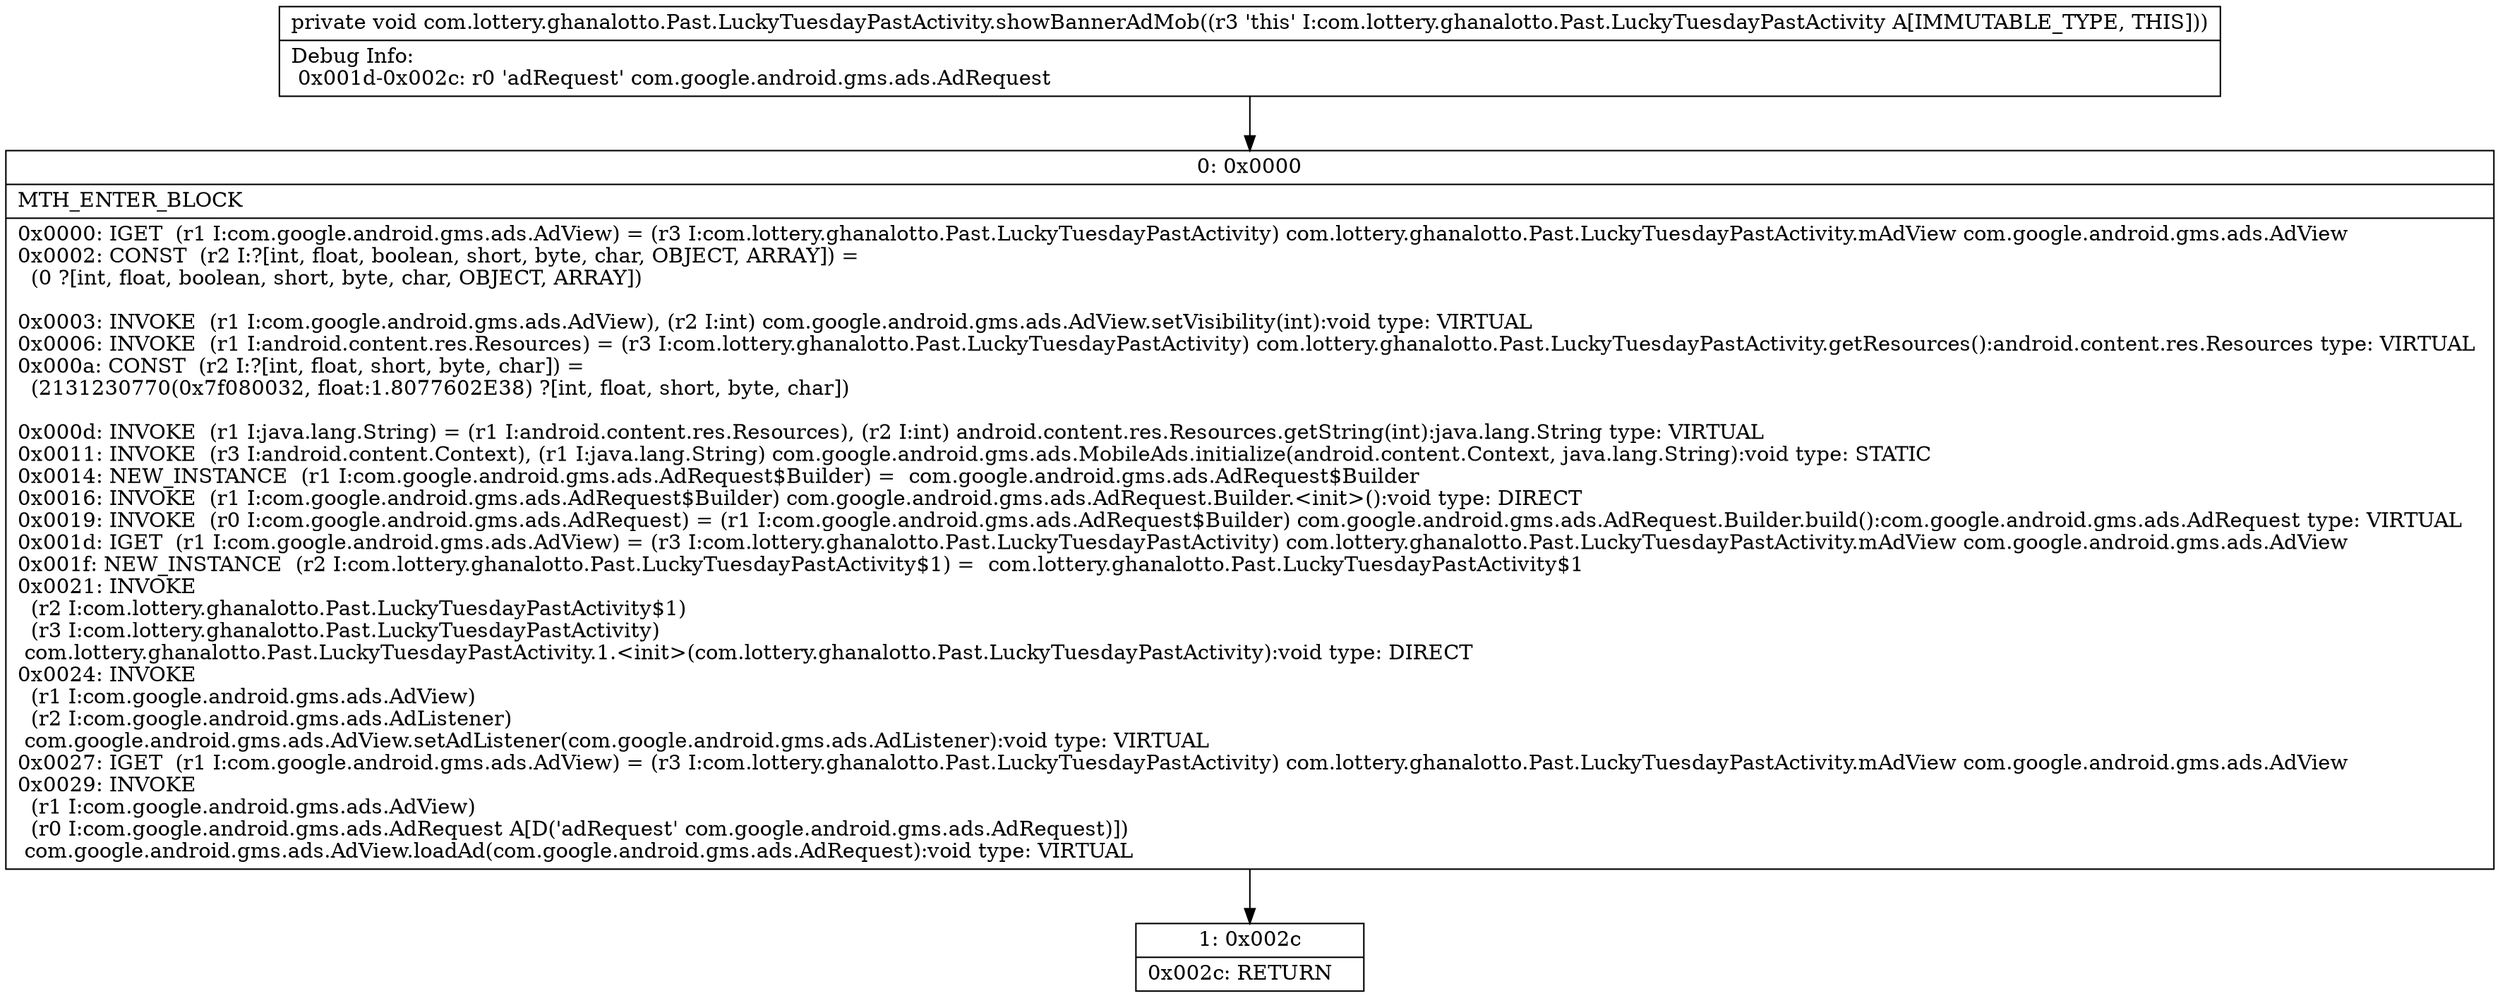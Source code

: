 digraph "CFG forcom.lottery.ghanalotto.Past.LuckyTuesdayPastActivity.showBannerAdMob()V" {
Node_0 [shape=record,label="{0\:\ 0x0000|MTH_ENTER_BLOCK\l|0x0000: IGET  (r1 I:com.google.android.gms.ads.AdView) = (r3 I:com.lottery.ghanalotto.Past.LuckyTuesdayPastActivity) com.lottery.ghanalotto.Past.LuckyTuesdayPastActivity.mAdView com.google.android.gms.ads.AdView \l0x0002: CONST  (r2 I:?[int, float, boolean, short, byte, char, OBJECT, ARRAY]) = \l  (0 ?[int, float, boolean, short, byte, char, OBJECT, ARRAY])\l \l0x0003: INVOKE  (r1 I:com.google.android.gms.ads.AdView), (r2 I:int) com.google.android.gms.ads.AdView.setVisibility(int):void type: VIRTUAL \l0x0006: INVOKE  (r1 I:android.content.res.Resources) = (r3 I:com.lottery.ghanalotto.Past.LuckyTuesdayPastActivity) com.lottery.ghanalotto.Past.LuckyTuesdayPastActivity.getResources():android.content.res.Resources type: VIRTUAL \l0x000a: CONST  (r2 I:?[int, float, short, byte, char]) = \l  (2131230770(0x7f080032, float:1.8077602E38) ?[int, float, short, byte, char])\l \l0x000d: INVOKE  (r1 I:java.lang.String) = (r1 I:android.content.res.Resources), (r2 I:int) android.content.res.Resources.getString(int):java.lang.String type: VIRTUAL \l0x0011: INVOKE  (r3 I:android.content.Context), (r1 I:java.lang.String) com.google.android.gms.ads.MobileAds.initialize(android.content.Context, java.lang.String):void type: STATIC \l0x0014: NEW_INSTANCE  (r1 I:com.google.android.gms.ads.AdRequest$Builder) =  com.google.android.gms.ads.AdRequest$Builder \l0x0016: INVOKE  (r1 I:com.google.android.gms.ads.AdRequest$Builder) com.google.android.gms.ads.AdRequest.Builder.\<init\>():void type: DIRECT \l0x0019: INVOKE  (r0 I:com.google.android.gms.ads.AdRequest) = (r1 I:com.google.android.gms.ads.AdRequest$Builder) com.google.android.gms.ads.AdRequest.Builder.build():com.google.android.gms.ads.AdRequest type: VIRTUAL \l0x001d: IGET  (r1 I:com.google.android.gms.ads.AdView) = (r3 I:com.lottery.ghanalotto.Past.LuckyTuesdayPastActivity) com.lottery.ghanalotto.Past.LuckyTuesdayPastActivity.mAdView com.google.android.gms.ads.AdView \l0x001f: NEW_INSTANCE  (r2 I:com.lottery.ghanalotto.Past.LuckyTuesdayPastActivity$1) =  com.lottery.ghanalotto.Past.LuckyTuesdayPastActivity$1 \l0x0021: INVOKE  \l  (r2 I:com.lottery.ghanalotto.Past.LuckyTuesdayPastActivity$1)\l  (r3 I:com.lottery.ghanalotto.Past.LuckyTuesdayPastActivity)\l com.lottery.ghanalotto.Past.LuckyTuesdayPastActivity.1.\<init\>(com.lottery.ghanalotto.Past.LuckyTuesdayPastActivity):void type: DIRECT \l0x0024: INVOKE  \l  (r1 I:com.google.android.gms.ads.AdView)\l  (r2 I:com.google.android.gms.ads.AdListener)\l com.google.android.gms.ads.AdView.setAdListener(com.google.android.gms.ads.AdListener):void type: VIRTUAL \l0x0027: IGET  (r1 I:com.google.android.gms.ads.AdView) = (r3 I:com.lottery.ghanalotto.Past.LuckyTuesdayPastActivity) com.lottery.ghanalotto.Past.LuckyTuesdayPastActivity.mAdView com.google.android.gms.ads.AdView \l0x0029: INVOKE  \l  (r1 I:com.google.android.gms.ads.AdView)\l  (r0 I:com.google.android.gms.ads.AdRequest A[D('adRequest' com.google.android.gms.ads.AdRequest)])\l com.google.android.gms.ads.AdView.loadAd(com.google.android.gms.ads.AdRequest):void type: VIRTUAL \l}"];
Node_1 [shape=record,label="{1\:\ 0x002c|0x002c: RETURN   \l}"];
MethodNode[shape=record,label="{private void com.lottery.ghanalotto.Past.LuckyTuesdayPastActivity.showBannerAdMob((r3 'this' I:com.lottery.ghanalotto.Past.LuckyTuesdayPastActivity A[IMMUTABLE_TYPE, THIS]))  | Debug Info:\l  0x001d\-0x002c: r0 'adRequest' com.google.android.gms.ads.AdRequest\l}"];
MethodNode -> Node_0;
Node_0 -> Node_1;
}


